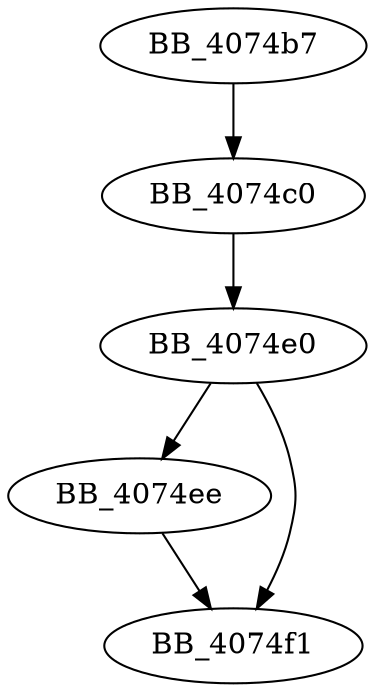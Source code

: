 DiGraph __startOneArgErrorHandling{
BB_4074b7->BB_4074c0
BB_4074c0->BB_4074e0
BB_4074e0->BB_4074ee
BB_4074e0->BB_4074f1
BB_4074ee->BB_4074f1
}
